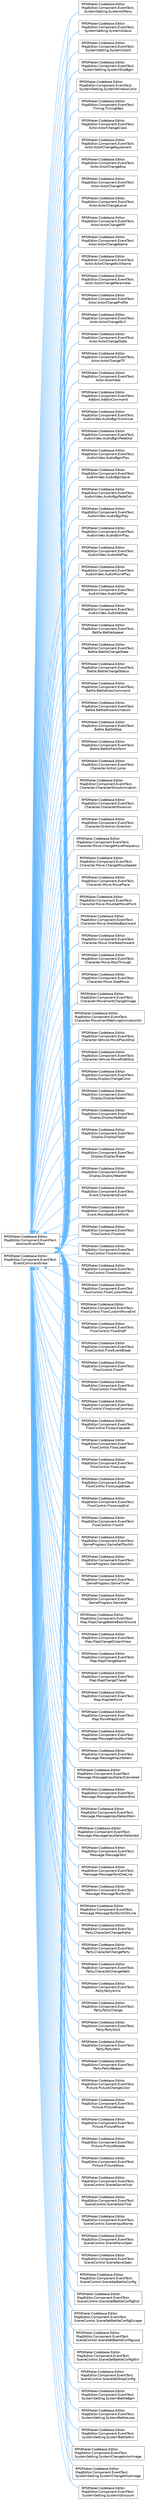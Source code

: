 digraph "クラス階層図"
{
 // LATEX_PDF_SIZE
  bgcolor="transparent";
  edge [fontname=Helvetica,fontsize=10,labelfontname=Helvetica,labelfontsize=10];
  node [fontname=Helvetica,fontsize=10,shape=box,height=0.2,width=0.4];
  rankdir="LR";
  Node0 [id="Node000000",label="RPGMaker.Codebase.Editor.\lMapEditor.Component.EventText.\lAbstractEventText",height=0.2,width=0.4,color="grey40", fillcolor="white", style="filled",URL="$d3/d66/class_r_p_g_maker_1_1_codebase_1_1_editor_1_1_map_editor_1_1_component_1_1_event_text_1_1_abstract_event_text.html",tooltip=" "];
  Node0 -> Node1 [id="edge407_Node000000_Node000001",dir="back",color="steelblue1",style="solid",tooltip=" "];
  Node1 [id="Node000001",label="RPGMaker.Codebase.Editor.\lMapEditor.Component.EventText.\lActor.ActorChangeClass",height=0.2,width=0.4,color="grey40", fillcolor="white", style="filled",URL="$d7/d7e/class_r_p_g_maker_1_1_codebase_1_1_editor_1_1_map_editor_1_1_component_1_1_event_text_1_1_actor_1_1_actor_change_class.html",tooltip=" "];
  Node0 -> Node3 [id="edge408_Node000000_Node000003",dir="back",color="steelblue1",style="solid",tooltip=" "];
  Node3 [id="Node000003",label="RPGMaker.Codebase.Editor.\lMapEditor.Component.EventText.\lActor.ActorChangeEquipment",height=0.2,width=0.4,color="grey40", fillcolor="white", style="filled",URL="$d8/d22/class_r_p_g_maker_1_1_codebase_1_1_editor_1_1_map_editor_1_1_component_1_1_event_text_1_1_actor_1_1_actor_change_equipment.html",tooltip=" "];
  Node0 -> Node4 [id="edge409_Node000000_Node000004",dir="back",color="steelblue1",style="solid",tooltip=" "];
  Node4 [id="Node000004",label="RPGMaker.Codebase.Editor.\lMapEditor.Component.EventText.\lActor.ActorChangeExp",height=0.2,width=0.4,color="grey40", fillcolor="white", style="filled",URL="$d3/d76/class_r_p_g_maker_1_1_codebase_1_1_editor_1_1_map_editor_1_1_component_1_1_event_text_1_1_actor_1_1_actor_change_exp.html",tooltip=" "];
  Node0 -> Node5 [id="edge410_Node000000_Node000005",dir="back",color="steelblue1",style="solid",tooltip=" "];
  Node5 [id="Node000005",label="RPGMaker.Codebase.Editor.\lMapEditor.Component.EventText.\lActor.ActorChangeHP",height=0.2,width=0.4,color="grey40", fillcolor="white", style="filled",URL="$d8/dff/class_r_p_g_maker_1_1_codebase_1_1_editor_1_1_map_editor_1_1_component_1_1_event_text_1_1_actor_1_1_actor_change_h_p.html",tooltip=" "];
  Node0 -> Node6 [id="edge411_Node000000_Node000006",dir="back",color="steelblue1",style="solid",tooltip=" "];
  Node6 [id="Node000006",label="RPGMaker.Codebase.Editor.\lMapEditor.Component.EventText.\lActor.ActorChangeLevel",height=0.2,width=0.4,color="grey40", fillcolor="white", style="filled",URL="$d6/d77/class_r_p_g_maker_1_1_codebase_1_1_editor_1_1_map_editor_1_1_component_1_1_event_text_1_1_actor_1_1_actor_change_level.html",tooltip=" "];
  Node0 -> Node7 [id="edge412_Node000000_Node000007",dir="back",color="steelblue1",style="solid",tooltip=" "];
  Node7 [id="Node000007",label="RPGMaker.Codebase.Editor.\lMapEditor.Component.EventText.\lActor.ActorChangeMP",height=0.2,width=0.4,color="grey40", fillcolor="white", style="filled",URL="$d1/d75/class_r_p_g_maker_1_1_codebase_1_1_editor_1_1_map_editor_1_1_component_1_1_event_text_1_1_actor_1_1_actor_change_m_p.html",tooltip=" "];
  Node0 -> Node8 [id="edge413_Node000000_Node000008",dir="back",color="steelblue1",style="solid",tooltip=" "];
  Node8 [id="Node000008",label="RPGMaker.Codebase.Editor.\lMapEditor.Component.EventText.\lActor.ActorChangeName",height=0.2,width=0.4,color="grey40", fillcolor="white", style="filled",URL="$dd/d23/class_r_p_g_maker_1_1_codebase_1_1_editor_1_1_map_editor_1_1_component_1_1_event_text_1_1_actor_1_1_actor_change_name.html",tooltip=" "];
  Node0 -> Node9 [id="edge414_Node000000_Node000009",dir="back",color="steelblue1",style="solid",tooltip=" "];
  Node9 [id="Node000009",label="RPGMaker.Codebase.Editor.\lMapEditor.Component.EventText.\lActor.ActorChangeNickName",height=0.2,width=0.4,color="grey40", fillcolor="white", style="filled",URL="$df/de1/class_r_p_g_maker_1_1_codebase_1_1_editor_1_1_map_editor_1_1_component_1_1_event_text_1_1_actor_1_1_actor_change_nick_name.html",tooltip="[アクター設定の変更]のうち、二つ名についての実行内容枠での表示物"];
  Node0 -> Node10 [id="edge415_Node000000_Node000010",dir="back",color="steelblue1",style="solid",tooltip=" "];
  Node10 [id="Node000010",label="RPGMaker.Codebase.Editor.\lMapEditor.Component.EventText.\lActor.ActorChangeParametar",height=0.2,width=0.4,color="grey40", fillcolor="white", style="filled",URL="$d0/d97/class_r_p_g_maker_1_1_codebase_1_1_editor_1_1_map_editor_1_1_component_1_1_event_text_1_1_actor_1_1_actor_change_parametar.html",tooltip=" "];
  Node0 -> Node11 [id="edge416_Node000000_Node000011",dir="back",color="steelblue1",style="solid",tooltip=" "];
  Node11 [id="Node000011",label="RPGMaker.Codebase.Editor.\lMapEditor.Component.EventText.\lActor.ActorChangeProfile",height=0.2,width=0.4,color="grey40", fillcolor="white", style="filled",URL="$dd/dfa/class_r_p_g_maker_1_1_codebase_1_1_editor_1_1_map_editor_1_1_component_1_1_event_text_1_1_actor_1_1_actor_change_profile.html",tooltip="[アクター設定の変更]のうち、プロフィールについての実行内容枠での表示物"];
  Node0 -> Node12 [id="edge417_Node000000_Node000012",dir="back",color="steelblue1",style="solid",tooltip=" "];
  Node12 [id="Node000012",label="RPGMaker.Codebase.Editor.\lMapEditor.Component.EventText.\lActor.ActorChangeSkill",height=0.2,width=0.4,color="grey40", fillcolor="white", style="filled",URL="$d0/d09/class_r_p_g_maker_1_1_codebase_1_1_editor_1_1_map_editor_1_1_component_1_1_event_text_1_1_actor_1_1_actor_change_skill.html",tooltip=" "];
  Node0 -> Node13 [id="edge418_Node000000_Node000013",dir="back",color="steelblue1",style="solid",tooltip=" "];
  Node13 [id="Node000013",label="RPGMaker.Codebase.Editor.\lMapEditor.Component.EventText.\lActor.ActorChangeState",height=0.2,width=0.4,color="grey40", fillcolor="white", style="filled",URL="$d3/dfb/class_r_p_g_maker_1_1_codebase_1_1_editor_1_1_map_editor_1_1_component_1_1_event_text_1_1_actor_1_1_actor_change_state.html",tooltip=" "];
  Node0 -> Node14 [id="edge419_Node000000_Node000014",dir="back",color="steelblue1",style="solid",tooltip=" "];
  Node14 [id="Node000014",label="RPGMaker.Codebase.Editor.\lMapEditor.Component.EventText.\lActor.ActorChangeTP",height=0.2,width=0.4,color="grey40", fillcolor="white", style="filled",URL="$d2/df1/class_r_p_g_maker_1_1_codebase_1_1_editor_1_1_map_editor_1_1_component_1_1_event_text_1_1_actor_1_1_actor_change_t_p.html",tooltip=" "];
  Node0 -> Node15 [id="edge420_Node000000_Node000015",dir="back",color="steelblue1",style="solid",tooltip=" "];
  Node15 [id="Node000015",label="RPGMaker.Codebase.Editor.\lMapEditor.Component.EventText.\lActor.ActorHeal",height=0.2,width=0.4,color="grey40", fillcolor="white", style="filled",URL="$d7/d56/class_r_p_g_maker_1_1_codebase_1_1_editor_1_1_map_editor_1_1_component_1_1_event_text_1_1_actor_1_1_actor_heal.html",tooltip=" "];
  Node0 -> Node16 [id="edge421_Node000000_Node000016",dir="back",color="steelblue1",style="solid",tooltip=" "];
  Node16 [id="Node000016",label="RPGMaker.Codebase.Editor.\lMapEditor.Component.EventText.\lAddons.AddonCommand",height=0.2,width=0.4,color="grey40", fillcolor="white", style="filled",URL="$db/dab/class_r_p_g_maker_1_1_codebase_1_1_editor_1_1_map_editor_1_1_component_1_1_event_text_1_1_addons_1_1_addon_command.html",tooltip=" "];
  Node0 -> Node17 [id="edge422_Node000000_Node000017",dir="back",color="steelblue1",style="solid",tooltip=" "];
  Node17 [id="Node000017",label="RPGMaker.Codebase.Editor.\lMapEditor.Component.EventText.\lAudioVideo.AudioBgmContinue",height=0.2,width=0.4,color="grey40", fillcolor="white", style="filled",URL="$d4/d29/class_r_p_g_maker_1_1_codebase_1_1_editor_1_1_map_editor_1_1_component_1_1_event_text_1_1_audio_video_1_1_audio_bgm_continue.html",tooltip=" "];
  Node0 -> Node18 [id="edge423_Node000000_Node000018",dir="back",color="steelblue1",style="solid",tooltip=" "];
  Node18 [id="Node000018",label="RPGMaker.Codebase.Editor.\lMapEditor.Component.EventText.\lAudioVideo.AudioBgmFadeOut",height=0.2,width=0.4,color="grey40", fillcolor="white", style="filled",URL="$dc/d4b/class_r_p_g_maker_1_1_codebase_1_1_editor_1_1_map_editor_1_1_component_1_1_event_text_1_1_audio_video_1_1_audio_bgm_fade_out.html",tooltip=" "];
  Node0 -> Node19 [id="edge424_Node000000_Node000019",dir="back",color="steelblue1",style="solid",tooltip=" "];
  Node19 [id="Node000019",label="RPGMaker.Codebase.Editor.\lMapEditor.Component.EventText.\lAudioVideo.AudioBgmPlay",height=0.2,width=0.4,color="grey40", fillcolor="white", style="filled",URL="$d0/db4/class_r_p_g_maker_1_1_codebase_1_1_editor_1_1_map_editor_1_1_component_1_1_event_text_1_1_audio_video_1_1_audio_bgm_play.html",tooltip=" "];
  Node0 -> Node20 [id="edge425_Node000000_Node000020",dir="back",color="steelblue1",style="solid",tooltip=" "];
  Node20 [id="Node000020",label="RPGMaker.Codebase.Editor.\lMapEditor.Component.EventText.\lAudioVideo.AudioBgmSave",height=0.2,width=0.4,color="grey40", fillcolor="white", style="filled",URL="$d3/dff/class_r_p_g_maker_1_1_codebase_1_1_editor_1_1_map_editor_1_1_component_1_1_event_text_1_1_audio_video_1_1_audio_bgm_save.html",tooltip=" "];
  Node0 -> Node21 [id="edge426_Node000000_Node000021",dir="back",color="steelblue1",style="solid",tooltip=" "];
  Node21 [id="Node000021",label="RPGMaker.Codebase.Editor.\lMapEditor.Component.EventText.\lAudioVideo.AudioBgsFadeOut",height=0.2,width=0.4,color="grey40", fillcolor="white", style="filled",URL="$db/deb/class_r_p_g_maker_1_1_codebase_1_1_editor_1_1_map_editor_1_1_component_1_1_event_text_1_1_audio_video_1_1_audio_bgs_fade_out.html",tooltip=" "];
  Node0 -> Node22 [id="edge427_Node000000_Node000022",dir="back",color="steelblue1",style="solid",tooltip=" "];
  Node22 [id="Node000022",label="RPGMaker.Codebase.Editor.\lMapEditor.Component.EventText.\lAudioVideo.AudioBgsPlay",height=0.2,width=0.4,color="grey40", fillcolor="white", style="filled",URL="$d3/d4d/class_r_p_g_maker_1_1_codebase_1_1_editor_1_1_map_editor_1_1_component_1_1_event_text_1_1_audio_video_1_1_audio_bgs_play.html",tooltip=" "];
  Node0 -> Node23 [id="edge428_Node000000_Node000023",dir="back",color="steelblue1",style="solid",tooltip=" "];
  Node23 [id="Node000023",label="RPGMaker.Codebase.Editor.\lMapEditor.Component.EventText.\lAudioVideo.AudioBsmPlay",height=0.2,width=0.4,color="grey40", fillcolor="white", style="filled",URL="$d6/d0c/class_r_p_g_maker_1_1_codebase_1_1_editor_1_1_map_editor_1_1_component_1_1_event_text_1_1_audio_video_1_1_audio_bsm_play.html",tooltip=" "];
  Node0 -> Node24 [id="edge429_Node000000_Node000024",dir="back",color="steelblue1",style="solid",tooltip=" "];
  Node24 [id="Node000024",label="RPGMaker.Codebase.Editor.\lMapEditor.Component.EventText.\lAudioVideo.AudioMePlay",height=0.2,width=0.4,color="grey40", fillcolor="white", style="filled",URL="$d3/deb/class_r_p_g_maker_1_1_codebase_1_1_editor_1_1_map_editor_1_1_component_1_1_event_text_1_1_audio_video_1_1_audio_me_play.html",tooltip=" "];
  Node0 -> Node25 [id="edge430_Node000000_Node000025",dir="back",color="steelblue1",style="solid",tooltip=" "];
  Node25 [id="Node000025",label="RPGMaker.Codebase.Editor.\lMapEditor.Component.EventText.\lAudioVideo.AudioMoviePlay",height=0.2,width=0.4,color="grey40", fillcolor="white", style="filled",URL="$d2/da4/class_r_p_g_maker_1_1_codebase_1_1_editor_1_1_map_editor_1_1_component_1_1_event_text_1_1_audio_video_1_1_audio_movie_play.html",tooltip=" "];
  Node0 -> Node26 [id="edge431_Node000000_Node000026",dir="back",color="steelblue1",style="solid",tooltip=" "];
  Node26 [id="Node000026",label="RPGMaker.Codebase.Editor.\lMapEditor.Component.EventText.\lAudioVideo.AudioSePlay",height=0.2,width=0.4,color="grey40", fillcolor="white", style="filled",URL="$d4/d61/class_r_p_g_maker_1_1_codebase_1_1_editor_1_1_map_editor_1_1_component_1_1_event_text_1_1_audio_video_1_1_audio_se_play.html",tooltip=" "];
  Node0 -> Node27 [id="edge432_Node000000_Node000027",dir="back",color="steelblue1",style="solid",tooltip=" "];
  Node27 [id="Node000027",label="RPGMaker.Codebase.Editor.\lMapEditor.Component.EventText.\lAudioVideo.AudioSeStop",height=0.2,width=0.4,color="grey40", fillcolor="white", style="filled",URL="$de/d4d/class_r_p_g_maker_1_1_codebase_1_1_editor_1_1_map_editor_1_1_component_1_1_event_text_1_1_audio_video_1_1_audio_se_stop.html",tooltip=" "];
  Node0 -> Node28 [id="edge433_Node000000_Node000028",dir="back",color="steelblue1",style="solid",tooltip=" "];
  Node28 [id="Node000028",label="RPGMaker.Codebase.Editor.\lMapEditor.Component.EventText.\lBattle.BattleAppear",height=0.2,width=0.4,color="grey40", fillcolor="white", style="filled",URL="$dc/dcd/class_r_p_g_maker_1_1_codebase_1_1_editor_1_1_map_editor_1_1_component_1_1_event_text_1_1_battle_1_1_battle_appear.html",tooltip=" "];
  Node0 -> Node29 [id="edge434_Node000000_Node000029",dir="back",color="steelblue1",style="solid",tooltip=" "];
  Node29 [id="Node000029",label="RPGMaker.Codebase.Editor.\lMapEditor.Component.EventText.\lBattle.BattleChangeState",height=0.2,width=0.4,color="grey40", fillcolor="white", style="filled",URL="$d7/d7c/class_r_p_g_maker_1_1_codebase_1_1_editor_1_1_map_editor_1_1_component_1_1_event_text_1_1_battle_1_1_battle_change_state.html",tooltip=" "];
  Node0 -> Node30 [id="edge435_Node000000_Node000030",dir="back",color="steelblue1",style="solid",tooltip=" "];
  Node30 [id="Node000030",label="RPGMaker.Codebase.Editor.\lMapEditor.Component.EventText.\lBattle.BattleChangeStatus",height=0.2,width=0.4,color="grey40", fillcolor="white", style="filled",URL="$d8/ddb/class_r_p_g_maker_1_1_codebase_1_1_editor_1_1_map_editor_1_1_component_1_1_event_text_1_1_battle_1_1_battle_change_status.html",tooltip=" "];
  Node0 -> Node31 [id="edge436_Node000000_Node000031",dir="back",color="steelblue1",style="solid",tooltip=" "];
  Node31 [id="Node000031",label="RPGMaker.Codebase.Editor.\lMapEditor.Component.EventText.\lBattle.BattleExecCommand",height=0.2,width=0.4,color="grey40", fillcolor="white", style="filled",URL="$d2/dfb/class_r_p_g_maker_1_1_codebase_1_1_editor_1_1_map_editor_1_1_component_1_1_event_text_1_1_battle_1_1_battle_exec_command.html",tooltip=" "];
  Node0 -> Node32 [id="edge437_Node000000_Node000032",dir="back",color="steelblue1",style="solid",tooltip=" "];
  Node32 [id="Node000032",label="RPGMaker.Codebase.Editor.\lMapEditor.Component.EventText.\lBattle.BattleShowAnimation",height=0.2,width=0.4,color="grey40", fillcolor="white", style="filled",URL="$d0/dec/class_r_p_g_maker_1_1_codebase_1_1_editor_1_1_map_editor_1_1_component_1_1_event_text_1_1_battle_1_1_battle_show_animation.html",tooltip="[戦闘アニメーションの表示]の実行内容枠の表示物"];
  Node0 -> Node33 [id="edge438_Node000000_Node000033",dir="back",color="steelblue1",style="solid",tooltip=" "];
  Node33 [id="Node000033",label="RPGMaker.Codebase.Editor.\lMapEditor.Component.EventText.\lBattle.BattleStop",height=0.2,width=0.4,color="grey40", fillcolor="white", style="filled",URL="$d5/d49/class_r_p_g_maker_1_1_codebase_1_1_editor_1_1_map_editor_1_1_component_1_1_event_text_1_1_battle_1_1_battle_stop.html",tooltip=" "];
  Node0 -> Node34 [id="edge439_Node000000_Node000034",dir="back",color="steelblue1",style="solid",tooltip=" "];
  Node34 [id="Node000034",label="RPGMaker.Codebase.Editor.\lMapEditor.Component.EventText.\lBattle.BattleTransform",height=0.2,width=0.4,color="grey40", fillcolor="white", style="filled",URL="$db/d6e/class_r_p_g_maker_1_1_codebase_1_1_editor_1_1_map_editor_1_1_component_1_1_event_text_1_1_battle_1_1_battle_transform.html",tooltip="[敵キャラの変身]の実行内容枠の表示物"];
  Node0 -> Node35 [id="edge440_Node000000_Node000035",dir="back",color="steelblue1",style="solid",tooltip=" "];
  Node35 [id="Node000035",label="RPGMaker.Codebase.Editor.\lMapEditor.Component.EventText.\lCharacter.Action.Jump",height=0.2,width=0.4,color="grey40", fillcolor="white", style="filled",URL="$d3/d76/class_r_p_g_maker_1_1_codebase_1_1_editor_1_1_map_editor_1_1_component_1_1_event_text_1_1_character_1_1_action_1_1_jump.html",tooltip="イベントコマンド『ジャンプ』テキスト化。"];
  Node0 -> Node36 [id="edge441_Node000000_Node000036",dir="back",color="steelblue1",style="solid",tooltip=" "];
  Node36 [id="Node000036",label="RPGMaker.Codebase.Editor.\lMapEditor.Component.EventText.\lCharacter.CharacterShowAnimation",height=0.2,width=0.4,color="grey40", fillcolor="white", style="filled",URL="$d7/d60/class_r_p_g_maker_1_1_codebase_1_1_editor_1_1_map_editor_1_1_component_1_1_event_text_1_1_charac077aafca941345767c204df7adb7d8df.html",tooltip=" "];
  Node0 -> Node37 [id="edge442_Node000000_Node000037",dir="back",color="steelblue1",style="solid",tooltip=" "];
  Node37 [id="Node000037",label="RPGMaker.Codebase.Editor.\lMapEditor.Component.EventText.\lCharacter.CharacterShowIcon",height=0.2,width=0.4,color="grey40", fillcolor="white", style="filled",URL="$de/db1/class_r_p_g_maker_1_1_codebase_1_1_editor_1_1_map_editor_1_1_component_1_1_event_text_1_1_character_1_1_character_show_icon.html",tooltip="[フキダシアイコンの表示]の実行内容枠の表示物"];
  Node0 -> Node38 [id="edge443_Node000000_Node000038",dir="back",color="steelblue1",style="solid",tooltip=" "];
  Node38 [id="Node000038",label="RPGMaker.Codebase.Editor.\lMapEditor.Component.EventText.\lCharacter.Direction.Direction",height=0.2,width=0.4,color="grey40", fillcolor="white", style="filled",URL="$d6/d2e/class_r_p_g_maker_1_1_codebase_1_1_editor_1_1_map_editor_1_1_component_1_1_event_text_1_1_character_1_1_direction_1_1_direction.html",tooltip=" "];
  Node0 -> Node39 [id="edge444_Node000000_Node000039",dir="back",color="steelblue1",style="solid",tooltip=" "];
  Node39 [id="Node000039",label="RPGMaker.Codebase.Editor.\lMapEditor.Component.EventText.\lCharacter.Move.ChangeMoveFrequency",height=0.2,width=0.4,color="grey40", fillcolor="white", style="filled",URL="$dc/dbc/class_r_p_g_maker_1_1_codebase_1_1_editor_1_1_map_editor_1_1_component_1_1_event_text_1_1_characf88e5456b46d63fed2c59cb4f02dadf2.html",tooltip=" "];
  Node0 -> Node40 [id="edge445_Node000000_Node000040",dir="back",color="steelblue1",style="solid",tooltip=" "];
  Node40 [id="Node000040",label="RPGMaker.Codebase.Editor.\lMapEditor.Component.EventText.\lCharacter.Move.ChangeMoveSpeed",height=0.2,width=0.4,color="grey40", fillcolor="white", style="filled",URL="$d4/d7f/class_r_p_g_maker_1_1_codebase_1_1_editor_1_1_map_editor_1_1_component_1_1_event_text_1_1_charac2a9ad94eabcb17c0cb15b5cc6c0e7c9e.html",tooltip=" "];
  Node0 -> Node41 [id="edge446_Node000000_Node000041",dir="back",color="steelblue1",style="solid",tooltip=" "];
  Node41 [id="Node000041",label="RPGMaker.Codebase.Editor.\lMapEditor.Component.EventText.\lCharacter.Move.MovePlace",height=0.2,width=0.4,color="grey40", fillcolor="white", style="filled",URL="$db/de0/class_r_p_g_maker_1_1_codebase_1_1_editor_1_1_map_editor_1_1_component_1_1_event_text_1_1_character_1_1_move_1_1_move_place.html",tooltip=" "];
  Node0 -> Node42 [id="edge447_Node000000_Node000042",dir="back",color="steelblue1",style="solid",tooltip=" "];
  Node42 [id="Node000042",label="RPGMaker.Codebase.Editor.\lMapEditor.Component.EventText.\lCharacter.Move.MoveSetMovePoint",height=0.2,width=0.4,color="grey40", fillcolor="white", style="filled",URL="$df/d7a/class_r_p_g_maker_1_1_codebase_1_1_editor_1_1_map_editor_1_1_component_1_1_event_text_1_1_charac56e5fade0a2815302f84b20a656af35f.html",tooltip=" "];
  Node0 -> Node43 [id="edge448_Node000000_Node000043",dir="back",color="steelblue1",style="solid",tooltip=" "];
  Node43 [id="Node000043",label="RPGMaker.Codebase.Editor.\lMapEditor.Component.EventText.\lCharacter.Move.OneStepBackward",height=0.2,width=0.4,color="grey40", fillcolor="white", style="filled",URL="$de/d14/class_r_p_g_maker_1_1_codebase_1_1_editor_1_1_map_editor_1_1_component_1_1_event_text_1_1_charac39d733ce9bc43c241df8931bf4d061ba.html",tooltip=" "];
  Node0 -> Node44 [id="edge449_Node000000_Node000044",dir="back",color="steelblue1",style="solid",tooltip=" "];
  Node44 [id="Node000044",label="RPGMaker.Codebase.Editor.\lMapEditor.Component.EventText.\lCharacter.Move.OneStepForward",height=0.2,width=0.4,color="grey40", fillcolor="white", style="filled",URL="$d3/d9f/class_r_p_g_maker_1_1_codebase_1_1_editor_1_1_map_editor_1_1_component_1_1_event_text_1_1_charace99dad282080524dde90d456c9e393a5.html",tooltip=" "];
  Node0 -> Node45 [id="edge450_Node000000_Node000045",dir="back",color="steelblue1",style="solid",tooltip=" "];
  Node45 [id="Node000045",label="RPGMaker.Codebase.Editor.\lMapEditor.Component.EventText.\lCharacter.Move.PassThrough",height=0.2,width=0.4,color="grey40", fillcolor="white", style="filled",URL="$d1/db8/class_r_p_g_maker_1_1_codebase_1_1_editor_1_1_map_editor_1_1_component_1_1_event_text_1_1_character_1_1_move_1_1_pass_through.html",tooltip=" "];
  Node0 -> Node46 [id="edge451_Node000000_Node000046",dir="back",color="steelblue1",style="solid",tooltip=" "];
  Node46 [id="Node000046",label="RPGMaker.Codebase.Editor.\lMapEditor.Component.EventText.\lCharacter.Move.StepMove",height=0.2,width=0.4,color="grey40", fillcolor="white", style="filled",URL="$df/d8d/class_r_p_g_maker_1_1_codebase_1_1_editor_1_1_map_editor_1_1_component_1_1_event_text_1_1_character_1_1_move_1_1_step_move.html",tooltip=" "];
  Node0 -> Node47 [id="edge452_Node000000_Node000047",dir="back",color="steelblue1",style="solid",tooltip=" "];
  Node47 [id="Node000047",label="RPGMaker.Codebase.Editor.\lMapEditor.Component.EventText.\lCharacter.MovementChangeImage",height=0.2,width=0.4,color="grey40", fillcolor="white", style="filled",URL="$de/d5a/class_r_p_g_maker_1_1_codebase_1_1_editor_1_1_map_editor_1_1_component_1_1_event_text_1_1_character_1_1_movement_change_image.html",tooltip=" "];
  Node0 -> Node48 [id="edge453_Node000000_Node000048",dir="back",color="steelblue1",style="solid",tooltip=" "];
  Node48 [id="Node000048",label="RPGMaker.Codebase.Editor.\lMapEditor.Component.EventText.\lCharacter.MovementWalkingAnimationOn",height=0.2,width=0.4,color="grey40", fillcolor="white", style="filled",URL="$d5/d7d/class_r_p_g_maker_1_1_codebase_1_1_editor_1_1_map_editor_1_1_component_1_1_event_text_1_1_characa82276d99aed69e2239eaf3ee6633ec7.html",tooltip=" "];
  Node0 -> Node49 [id="edge454_Node000000_Node000049",dir="back",color="steelblue1",style="solid",tooltip=" "];
  Node49 [id="Node000049",label="RPGMaker.Codebase.Editor.\lMapEditor.Component.EventText.\lCharacter.Vehicle.MovePlaceShip",height=0.2,width=0.4,color="grey40", fillcolor="white", style="filled",URL="$dd/de5/class_r_p_g_maker_1_1_codebase_1_1_editor_1_1_map_editor_1_1_component_1_1_event_text_1_1_charac3535f9684c18fcd99107ffd38f01ebd7.html",tooltip=" "];
  Node0 -> Node50 [id="edge455_Node000000_Node000050",dir="back",color="steelblue1",style="solid",tooltip=" "];
  Node50 [id="Node000050",label="RPGMaker.Codebase.Editor.\lMapEditor.Component.EventText.\lCharacter.Vehicle.MoveRideShip",height=0.2,width=0.4,color="grey40", fillcolor="white", style="filled",URL="$d3/d8f/class_r_p_g_maker_1_1_codebase_1_1_editor_1_1_map_editor_1_1_component_1_1_event_text_1_1_charac21ba8e5393291f98319fe6e1dc97626a.html",tooltip=" "];
  Node0 -> Node51 [id="edge456_Node000000_Node000051",dir="back",color="steelblue1",style="solid",tooltip=" "];
  Node51 [id="Node000051",label="RPGMaker.Codebase.Editor.\lMapEditor.Component.EventText.\lDisplay.DisplayChangeColor",height=0.2,width=0.4,color="grey40", fillcolor="white", style="filled",URL="$df/d6f/class_r_p_g_maker_1_1_codebase_1_1_editor_1_1_map_editor_1_1_component_1_1_event_text_1_1_display_1_1_display_change_color.html",tooltip=" "];
  Node0 -> Node52 [id="edge457_Node000000_Node000052",dir="back",color="steelblue1",style="solid",tooltip=" "];
  Node52 [id="Node000052",label="RPGMaker.Codebase.Editor.\lMapEditor.Component.EventText.\lDisplay.DisplayFadeIn",height=0.2,width=0.4,color="grey40", fillcolor="white", style="filled",URL="$d3/d3f/class_r_p_g_maker_1_1_codebase_1_1_editor_1_1_map_editor_1_1_component_1_1_event_text_1_1_display_1_1_display_fade_in.html",tooltip=" "];
  Node0 -> Node53 [id="edge458_Node000000_Node000053",dir="back",color="steelblue1",style="solid",tooltip=" "];
  Node53 [id="Node000053",label="RPGMaker.Codebase.Editor.\lMapEditor.Component.EventText.\lDisplay.DisplayFadeOut",height=0.2,width=0.4,color="grey40", fillcolor="white", style="filled",URL="$db/d50/class_r_p_g_maker_1_1_codebase_1_1_editor_1_1_map_editor_1_1_component_1_1_event_text_1_1_display_1_1_display_fade_out.html",tooltip=" "];
  Node0 -> Node54 [id="edge459_Node000000_Node000054",dir="back",color="steelblue1",style="solid",tooltip=" "];
  Node54 [id="Node000054",label="RPGMaker.Codebase.Editor.\lMapEditor.Component.EventText.\lDisplay.DisplayFlash",height=0.2,width=0.4,color="grey40", fillcolor="white", style="filled",URL="$d2/d21/class_r_p_g_maker_1_1_codebase_1_1_editor_1_1_map_editor_1_1_component_1_1_event_text_1_1_display_1_1_display_flash.html",tooltip=" "];
  Node0 -> Node55 [id="edge460_Node000000_Node000055",dir="back",color="steelblue1",style="solid",tooltip=" "];
  Node55 [id="Node000055",label="RPGMaker.Codebase.Editor.\lMapEditor.Component.EventText.\lDisplay.DisplayShake",height=0.2,width=0.4,color="grey40", fillcolor="white", style="filled",URL="$d9/dd8/class_r_p_g_maker_1_1_codebase_1_1_editor_1_1_map_editor_1_1_component_1_1_event_text_1_1_display_1_1_display_shake.html",tooltip=" "];
  Node0 -> Node56 [id="edge461_Node000000_Node000056",dir="back",color="steelblue1",style="solid",tooltip=" "];
  Node56 [id="Node000056",label="RPGMaker.Codebase.Editor.\lMapEditor.Component.EventText.\lDisplay.DisplayWeather",height=0.2,width=0.4,color="grey40", fillcolor="white", style="filled",URL="$dc/df8/class_r_p_g_maker_1_1_codebase_1_1_editor_1_1_map_editor_1_1_component_1_1_event_text_1_1_display_1_1_display_weather.html",tooltip=" "];
  Node0 -> Node57 [id="edge462_Node000000_Node000057",dir="back",color="steelblue1",style="solid",tooltip=" "];
  Node57 [id="Node000057",label="RPGMaker.Codebase.Editor.\lMapEditor.Component.EventText.\lEvent.CharacterIsEvent",height=0.2,width=0.4,color="grey40", fillcolor="white", style="filled",URL="$db/d12/class_r_p_g_maker_1_1_codebase_1_1_editor_1_1_map_editor_1_1_component_1_1_event_text_1_1_event_1_1_character_is_event.html",tooltip=" "];
  Node0 -> Node58 [id="edge463_Node000000_Node000058",dir="back",color="steelblue1",style="solid",tooltip=" "];
  Node58 [id="Node000058",label="RPGMaker.Codebase.Editor.\lMapEditor.Component.EventText.\lEvent.MoveSetEventPoint",height=0.2,width=0.4,color="grey40", fillcolor="white", style="filled",URL="$d7/d7f/class_r_p_g_maker_1_1_codebase_1_1_editor_1_1_map_editor_1_1_component_1_1_event_text_1_1_event_1_1_move_set_event_point.html",tooltip=" "];
  Node0 -> Node59 [id="edge464_Node000000_Node000059",dir="back",color="steelblue1",style="solid",tooltip=" "];
  Node59 [id="Node000059",label="RPGMaker.Codebase.Editor.\lMapEditor.Component.EventText.\lFlowControl.FlowAnd",height=0.2,width=0.4,color="grey40", fillcolor="white", style="filled",URL="$d5/dbb/class_r_p_g_maker_1_1_codebase_1_1_editor_1_1_map_editor_1_1_component_1_1_event_text_1_1_flow_control_1_1_flow_and.html",tooltip=" "];
  Node0 -> Node60 [id="edge465_Node000000_Node000060",dir="back",color="steelblue1",style="solid",tooltip=" "];
  Node60 [id="Node000060",label="RPGMaker.Codebase.Editor.\lMapEditor.Component.EventText.\lFlowControl.FlowAnimation",height=0.2,width=0.4,color="grey40", fillcolor="white", style="filled",URL="$d0/d28/class_r_p_g_maker_1_1_codebase_1_1_editor_1_1_map_editor_1_1_component_1_1_event_text_1_1_flow_control_1_1_flow_animation.html",tooltip=" "];
  Node0 -> Node61 [id="edge466_Node000000_Node000061",dir="back",color="steelblue1",style="solid",tooltip=" "];
  Node61 [id="Node000061",label="RPGMaker.Codebase.Editor.\lMapEditor.Component.EventText.\lFlowControl.FlowAnnotation",height=0.2,width=0.4,color="grey40", fillcolor="white", style="filled",URL="$de/d40/class_r_p_g_maker_1_1_codebase_1_1_editor_1_1_map_editor_1_1_component_1_1_event_text_1_1_flow_control_1_1_flow_annotation.html",tooltip=" "];
  Node0 -> Node62 [id="edge467_Node000000_Node000062",dir="back",color="steelblue1",style="solid",tooltip=" "];
  Node62 [id="Node000062",label="RPGMaker.Codebase.Editor.\lMapEditor.Component.EventText.\lFlowControl.FlowCustomMove",height=0.2,width=0.4,color="grey40", fillcolor="white", style="filled",URL="$dd/d40/class_r_p_g_maker_1_1_codebase_1_1_editor_1_1_map_editor_1_1_component_1_1_event_text_1_1_flow_control_1_1_flow_custom_move.html",tooltip=" "];
  Node0 -> Node63 [id="edge468_Node000000_Node000063",dir="back",color="steelblue1",style="solid",tooltip=" "];
  Node63 [id="Node000063",label="RPGMaker.Codebase.Editor.\lMapEditor.Component.EventText.\lFlowControl.FlowCustomMoveEnd",height=0.2,width=0.4,color="grey40", fillcolor="white", style="filled",URL="$d8/d28/class_r_p_g_maker_1_1_codebase_1_1_editor_1_1_map_editor_1_1_component_1_1_event_text_1_1_flow_control_1_1_flow_custom_move_end.html",tooltip=" "];
  Node0 -> Node64 [id="edge469_Node000000_Node000064",dir="back",color="steelblue1",style="solid",tooltip=" "];
  Node64 [id="Node000064",label="RPGMaker.Codebase.Editor.\lMapEditor.Component.EventText.\lFlowControl.FlowEndIf",height=0.2,width=0.4,color="grey40", fillcolor="white", style="filled",URL="$d6/ddd/class_r_p_g_maker_1_1_codebase_1_1_editor_1_1_map_editor_1_1_component_1_1_event_text_1_1_flow_control_1_1_flow_end_if.html",tooltip=" "];
  Node0 -> Node65 [id="edge470_Node000000_Node000065",dir="back",color="steelblue1",style="solid",tooltip=" "];
  Node65 [id="Node000065",label="RPGMaker.Codebase.Editor.\lMapEditor.Component.EventText.\lFlowControl.FlowEventBreak",height=0.2,width=0.4,color="grey40", fillcolor="white", style="filled",URL="$dd/d68/class_r_p_g_maker_1_1_codebase_1_1_editor_1_1_map_editor_1_1_component_1_1_event_text_1_1_flow_control_1_1_flow_event_break.html",tooltip=" "];
  Node0 -> Node66 [id="edge471_Node000000_Node000066",dir="back",color="steelblue1",style="solid",tooltip=" "];
  Node66 [id="Node000066",label="RPGMaker.Codebase.Editor.\lMapEditor.Component.EventText.\lFlowControl.FlowIf",height=0.2,width=0.4,color="grey40", fillcolor="white", style="filled",URL="$d6/dad/class_r_p_g_maker_1_1_codebase_1_1_editor_1_1_map_editor_1_1_component_1_1_event_text_1_1_flow_control_1_1_flow_if.html",tooltip=" "];
  Node0 -> Node67 [id="edge472_Node000000_Node000067",dir="back",color="steelblue1",style="solid",tooltip=" "];
  Node67 [id="Node000067",label="RPGMaker.Codebase.Editor.\lMapEditor.Component.EventText.\lFlowControl.FlowIfElse",height=0.2,width=0.4,color="grey40", fillcolor="white", style="filled",URL="$dc/d63/class_r_p_g_maker_1_1_codebase_1_1_editor_1_1_map_editor_1_1_component_1_1_event_text_1_1_flow_control_1_1_flow_if_else.html",tooltip=" "];
  Node0 -> Node68 [id="edge473_Node000000_Node000068",dir="back",color="steelblue1",style="solid",tooltip=" "];
  Node68 [id="Node000068",label="RPGMaker.Codebase.Editor.\lMapEditor.Component.EventText.\lFlowControl.FlowJumpCommon",height=0.2,width=0.4,color="grey40", fillcolor="white", style="filled",URL="$d1/d2b/class_r_p_g_maker_1_1_codebase_1_1_editor_1_1_map_editor_1_1_component_1_1_event_text_1_1_flow_control_1_1_flow_jump_common.html",tooltip=" "];
  Node0 -> Node69 [id="edge474_Node000000_Node000069",dir="back",color="steelblue1",style="solid",tooltip=" "];
  Node69 [id="Node000069",label="RPGMaker.Codebase.Editor.\lMapEditor.Component.EventText.\lFlowControl.FlowJumpLabel",height=0.2,width=0.4,color="grey40", fillcolor="white", style="filled",URL="$dc/d67/class_r_p_g_maker_1_1_codebase_1_1_editor_1_1_map_editor_1_1_component_1_1_event_text_1_1_flow_control_1_1_flow_jump_label.html",tooltip=" "];
  Node0 -> Node70 [id="edge475_Node000000_Node000070",dir="back",color="steelblue1",style="solid",tooltip=" "];
  Node70 [id="Node000070",label="RPGMaker.Codebase.Editor.\lMapEditor.Component.EventText.\lFlowControl.FlowLabel",height=0.2,width=0.4,color="grey40", fillcolor="white", style="filled",URL="$d5/d52/class_r_p_g_maker_1_1_codebase_1_1_editor_1_1_map_editor_1_1_component_1_1_event_text_1_1_flow_control_1_1_flow_label.html",tooltip=" "];
  Node0 -> Node71 [id="edge476_Node000000_Node000071",dir="back",color="steelblue1",style="solid",tooltip=" "];
  Node71 [id="Node000071",label="RPGMaker.Codebase.Editor.\lMapEditor.Component.EventText.\lFlowControl.FlowLoop",height=0.2,width=0.4,color="grey40", fillcolor="white", style="filled",URL="$de/d88/class_r_p_g_maker_1_1_codebase_1_1_editor_1_1_map_editor_1_1_component_1_1_event_text_1_1_flow_control_1_1_flow_loop.html",tooltip=" "];
  Node0 -> Node72 [id="edge477_Node000000_Node000072",dir="back",color="steelblue1",style="solid",tooltip=" "];
  Node72 [id="Node000072",label="RPGMaker.Codebase.Editor.\lMapEditor.Component.EventText.\lFlowControl.FlowLoopBreak",height=0.2,width=0.4,color="grey40", fillcolor="white", style="filled",URL="$d6/d4a/class_r_p_g_maker_1_1_codebase_1_1_editor_1_1_map_editor_1_1_component_1_1_event_text_1_1_flow_control_1_1_flow_loop_break.html",tooltip=" "];
  Node0 -> Node73 [id="edge478_Node000000_Node000073",dir="back",color="steelblue1",style="solid",tooltip=" "];
  Node73 [id="Node000073",label="RPGMaker.Codebase.Editor.\lMapEditor.Component.EventText.\lFlowControl.FlowLoopEnd",height=0.2,width=0.4,color="grey40", fillcolor="white", style="filled",URL="$dd/d18/class_r_p_g_maker_1_1_codebase_1_1_editor_1_1_map_editor_1_1_component_1_1_event_text_1_1_flow_control_1_1_flow_loop_end.html",tooltip=" "];
  Node0 -> Node74 [id="edge479_Node000000_Node000074",dir="back",color="steelblue1",style="solid",tooltip=" "];
  Node74 [id="Node000074",label="RPGMaker.Codebase.Editor.\lMapEditor.Component.EventText.\lFlowControl.FlowOr",height=0.2,width=0.4,color="grey40", fillcolor="white", style="filled",URL="$d5/d19/class_r_p_g_maker_1_1_codebase_1_1_editor_1_1_map_editor_1_1_component_1_1_event_text_1_1_flow_control_1_1_flow_or.html",tooltip=" "];
  Node0 -> Node75 [id="edge480_Node000000_Node000075",dir="back",color="steelblue1",style="solid",tooltip=" "];
  Node75 [id="Node000075",label="RPGMaker.Codebase.Editor.\lMapEditor.Component.EventText.\lGameProgress.GameSelfSwitch",height=0.2,width=0.4,color="grey40", fillcolor="white", style="filled",URL="$d6/d50/class_r_p_g_maker_1_1_codebase_1_1_editor_1_1_map_editor_1_1_component_1_1_event_text_1_1_game_progress_1_1_game_self_switch.html",tooltip=" "];
  Node0 -> Node76 [id="edge481_Node000000_Node000076",dir="back",color="steelblue1",style="solid",tooltip=" "];
  Node76 [id="Node000076",label="RPGMaker.Codebase.Editor.\lMapEditor.Component.EventText.\lGameProgress.GameSwitch",height=0.2,width=0.4,color="grey40", fillcolor="white", style="filled",URL="$d7/dc2/class_r_p_g_maker_1_1_codebase_1_1_editor_1_1_map_editor_1_1_component_1_1_event_text_1_1_game_progress_1_1_game_switch.html",tooltip=" "];
  Node0 -> Node77 [id="edge482_Node000000_Node000077",dir="back",color="steelblue1",style="solid",tooltip=" "];
  Node77 [id="Node000077",label="RPGMaker.Codebase.Editor.\lMapEditor.Component.EventText.\lGameProgress.GameTimer",height=0.2,width=0.4,color="grey40", fillcolor="white", style="filled",URL="$da/dfb/class_r_p_g_maker_1_1_codebase_1_1_editor_1_1_map_editor_1_1_component_1_1_event_text_1_1_game_progress_1_1_game_timer.html",tooltip=" "];
  Node0 -> Node78 [id="edge483_Node000000_Node000078",dir="back",color="steelblue1",style="solid",tooltip=" "];
  Node78 [id="Node000078",label="RPGMaker.Codebase.Editor.\lMapEditor.Component.EventText.\lGameProgress.GameVal",height=0.2,width=0.4,color="grey40", fillcolor="white", style="filled",URL="$db/d58/class_r_p_g_maker_1_1_codebase_1_1_editor_1_1_map_editor_1_1_component_1_1_event_text_1_1_game_progress_1_1_game_val.html",tooltip=" "];
  Node0 -> Node79 [id="edge484_Node000000_Node000079",dir="back",color="steelblue1",style="solid",tooltip=" "];
  Node79 [id="Node000079",label="RPGMaker.Codebase.Editor.\lMapEditor.Component.EventText.\lMap.MapChangeBattleBackGround",height=0.2,width=0.4,color="grey40", fillcolor="white", style="filled",URL="$da/db7/class_r_p_g_maker_1_1_codebase_1_1_editor_1_1_map_editor_1_1_component_1_1_event_text_1_1_map_1_1_map_change_battle_back_ground.html",tooltip=" "];
  Node0 -> Node80 [id="edge485_Node000000_Node000080",dir="back",color="steelblue1",style="solid",tooltip=" "];
  Node80 [id="Node000080",label="RPGMaker.Codebase.Editor.\lMapEditor.Component.EventText.\lMap.MapChangeDistantView",height=0.2,width=0.4,color="grey40", fillcolor="white", style="filled",URL="$d0/d64/class_r_p_g_maker_1_1_codebase_1_1_editor_1_1_map_editor_1_1_component_1_1_event_text_1_1_map_1_1_map_change_distant_view.html",tooltip=" "];
  Node0 -> Node81 [id="edge486_Node000000_Node000081",dir="back",color="steelblue1",style="solid",tooltip=" "];
  Node81 [id="Node000081",label="RPGMaker.Codebase.Editor.\lMapEditor.Component.EventText.\lMap.MapChangeName",height=0.2,width=0.4,color="grey40", fillcolor="white", style="filled",URL="$dd/d98/class_r_p_g_maker_1_1_codebase_1_1_editor_1_1_map_editor_1_1_component_1_1_event_text_1_1_map_1_1_map_change_name.html",tooltip=" "];
  Node0 -> Node82 [id="edge487_Node000000_Node000082",dir="back",color="steelblue1",style="solid",tooltip=" "];
  Node82 [id="Node000082",label="RPGMaker.Codebase.Editor.\lMapEditor.Component.EventText.\lMap.MapChangeTileset",height=0.2,width=0.4,color="grey40", fillcolor="white", style="filled",URL="$de/d85/class_r_p_g_maker_1_1_codebase_1_1_editor_1_1_map_editor_1_1_component_1_1_event_text_1_1_map_1_1_map_change_tileset.html",tooltip=" "];
  Node0 -> Node83 [id="edge488_Node000000_Node000083",dir="back",color="steelblue1",style="solid",tooltip=" "];
  Node83 [id="Node000083",label="RPGMaker.Codebase.Editor.\lMapEditor.Component.EventText.\lMap.MapGetPoint",height=0.2,width=0.4,color="grey40", fillcolor="white", style="filled",URL="$d3/dae/class_r_p_g_maker_1_1_codebase_1_1_editor_1_1_map_editor_1_1_component_1_1_event_text_1_1_map_1_1_map_get_point.html",tooltip=" "];
  Node0 -> Node84 [id="edge489_Node000000_Node000084",dir="back",color="steelblue1",style="solid",tooltip=" "];
  Node84 [id="Node000084",label="RPGMaker.Codebase.Editor.\lMapEditor.Component.EventText.\lMap.MoveMapScroll",height=0.2,width=0.4,color="grey40", fillcolor="white", style="filled",URL="$d1/dbf/class_r_p_g_maker_1_1_codebase_1_1_editor_1_1_map_editor_1_1_component_1_1_event_text_1_1_map_1_1_move_map_scroll.html",tooltip=" "];
  Node0 -> Node85 [id="edge490_Node000000_Node000085",dir="back",color="steelblue1",style="solid",tooltip=" "];
  Node85 [id="Node000085",label="RPGMaker.Codebase.Editor.\lMapEditor.Component.EventText.\lMessage.MessageInputNumber",height=0.2,width=0.4,color="grey40", fillcolor="white", style="filled",URL="$d1/d63/class_r_p_g_maker_1_1_codebase_1_1_editor_1_1_map_editor_1_1_component_1_1_event_text_1_1_message_1_1_message_input_number.html",tooltip=" "];
  Node0 -> Node86 [id="edge491_Node000000_Node000086",dir="back",color="steelblue1",style="solid",tooltip=" "];
  Node86 [id="Node000086",label="RPGMaker.Codebase.Editor.\lMapEditor.Component.EventText.\lMessage.MessageInputSelect",height=0.2,width=0.4,color="grey40", fillcolor="white", style="filled",URL="$d2/d11/class_r_p_g_maker_1_1_codebase_1_1_editor_1_1_map_editor_1_1_component_1_1_event_text_1_1_message_1_1_message_input_select.html",tooltip="[選択肢]コマンドの実行内容枠の表示物"];
  Node0 -> Node87 [id="edge492_Node000000_Node000087",dir="back",color="steelblue1",style="solid",tooltip=" "];
  Node87 [id="Node000087",label="RPGMaker.Codebase.Editor.\lMapEditor.Component.EventText.\lMessage.MessageInputSelectCanceled",height=0.2,width=0.4,color="grey40", fillcolor="white", style="filled",URL="$d4/de0/class_r_p_g_maker_1_1_codebase_1_1_editor_1_1_map_editor_1_1_component_1_1_event_text_1_1_messag1669df31c1641807d044d3a4dd27bf7c.html",tooltip=" "];
  Node0 -> Node88 [id="edge493_Node000000_Node000088",dir="back",color="steelblue1",style="solid",tooltip=" "];
  Node88 [id="Node000088",label="RPGMaker.Codebase.Editor.\lMapEditor.Component.EventText.\lMessage.MessageInputSelectEnd",height=0.2,width=0.4,color="grey40", fillcolor="white", style="filled",URL="$d2/d83/class_r_p_g_maker_1_1_codebase_1_1_editor_1_1_map_editor_1_1_component_1_1_event_text_1_1_message_1_1_message_input_select_end.html",tooltip=" "];
  Node0 -> Node89 [id="edge494_Node000000_Node000089",dir="back",color="steelblue1",style="solid",tooltip=" "];
  Node89 [id="Node000089",label="RPGMaker.Codebase.Editor.\lMapEditor.Component.EventText.\lMessage.MessageInputSelectItem",height=0.2,width=0.4,color="grey40", fillcolor="white", style="filled",URL="$d7/d59/class_r_p_g_maker_1_1_codebase_1_1_editor_1_1_map_editor_1_1_component_1_1_event_text_1_1_message_1_1_message_input_select_item.html",tooltip=" "];
  Node0 -> Node90 [id="edge495_Node000000_Node000090",dir="back",color="steelblue1",style="solid",tooltip=" "];
  Node90 [id="Node000090",label="RPGMaker.Codebase.Editor.\lMapEditor.Component.EventText.\lMessage.MessageInputSelectSelected",height=0.2,width=0.4,color="grey40", fillcolor="white", style="filled",URL="$d4/d1a/class_r_p_g_maker_1_1_codebase_1_1_editor_1_1_map_editor_1_1_component_1_1_event_text_1_1_messag514c67bbc211b297e223a45fb669b6c4.html",tooltip=" "];
  Node0 -> Node91 [id="edge496_Node000000_Node000091",dir="back",color="steelblue1",style="solid",tooltip=" "];
  Node91 [id="Node000091",label="RPGMaker.Codebase.Editor.\lMapEditor.Component.EventText.\lMessage.MessageText",height=0.2,width=0.4,color="grey40", fillcolor="white", style="filled",URL="$d2/d40/class_r_p_g_maker_1_1_codebase_1_1_editor_1_1_map_editor_1_1_component_1_1_event_text_1_1_message_1_1_message_text.html",tooltip="[文章の表示]コマンドの実行内容枠の表示物"];
  Node0 -> Node92 [id="edge497_Node000000_Node000092",dir="back",color="steelblue1",style="solid",tooltip=" "];
  Node92 [id="Node000092",label="RPGMaker.Codebase.Editor.\lMapEditor.Component.EventText.\lMessage.MessageTextOneLine",height=0.2,width=0.4,color="grey40", fillcolor="white", style="filled",URL="$d9/dc2/class_r_p_g_maker_1_1_codebase_1_1_editor_1_1_map_editor_1_1_component_1_1_event_text_1_1_message_1_1_message_text_one_line.html",tooltip="[文章の表示]コマンドによって実行内容枠に追加されるテキスト入力行の表示物。"];
  Node0 -> Node93 [id="edge498_Node000000_Node000093",dir="back",color="steelblue1",style="solid",tooltip=" "];
  Node93 [id="Node000093",label="RPGMaker.Codebase.Editor.\lMapEditor.Component.EventText.\lMessage.MessageTextScroll",height=0.2,width=0.4,color="grey40", fillcolor="white", style="filled",URL="$de/d64/class_r_p_g_maker_1_1_codebase_1_1_editor_1_1_map_editor_1_1_component_1_1_event_text_1_1_message_1_1_message_text_scroll.html",tooltip=" "];
  Node0 -> Node94 [id="edge499_Node000000_Node000094",dir="back",color="steelblue1",style="solid",tooltip=" "];
  Node94 [id="Node000094",label="RPGMaker.Codebase.Editor.\lMapEditor.Component.EventText.\lMessage.MessageTextScrollOnLine",height=0.2,width=0.4,color="grey40", fillcolor="white", style="filled",URL="$df/d63/class_r_p_g_maker_1_1_codebase_1_1_editor_1_1_map_editor_1_1_component_1_1_event_text_1_1_messag59af018c5c03fd29d2a02ab8e9900937.html",tooltip=" "];
  Node0 -> Node95 [id="edge500_Node000000_Node000095",dir="back",color="steelblue1",style="solid",tooltip=" "];
  Node95 [id="Node000095",label="RPGMaker.Codebase.Editor.\lMapEditor.Component.EventText.\lParty.CharacterChangeAlpha",height=0.2,width=0.4,color="grey40", fillcolor="white", style="filled",URL="$da/d2c/class_r_p_g_maker_1_1_codebase_1_1_editor_1_1_map_editor_1_1_component_1_1_event_text_1_1_party_1_1_character_change_alpha.html",tooltip=" "];
  Node0 -> Node96 [id="edge501_Node000000_Node000096",dir="back",color="steelblue1",style="solid",tooltip=" "];
  Node96 [id="Node000096",label="RPGMaker.Codebase.Editor.\lMapEditor.Component.EventText.\lParty.CharacterChangeParty",height=0.2,width=0.4,color="grey40", fillcolor="white", style="filled",URL="$dc/d50/class_r_p_g_maker_1_1_codebase_1_1_editor_1_1_map_editor_1_1_component_1_1_event_text_1_1_party_1_1_character_change_party.html",tooltip=" "];
  Node0 -> Node97 [id="edge502_Node000000_Node000097",dir="back",color="steelblue1",style="solid",tooltip=" "];
  Node97 [id="Node000097",label="RPGMaker.Codebase.Editor.\lMapEditor.Component.EventText.\lParty.CharacterChangeWalk",height=0.2,width=0.4,color="grey40", fillcolor="white", style="filled",URL="$dd/d39/class_r_p_g_maker_1_1_codebase_1_1_editor_1_1_map_editor_1_1_component_1_1_event_text_1_1_party_1_1_character_change_walk.html",tooltip=" "];
  Node0 -> Node98 [id="edge503_Node000000_Node000098",dir="back",color="steelblue1",style="solid",tooltip=" "];
  Node98 [id="Node000098",label="RPGMaker.Codebase.Editor.\lMapEditor.Component.EventText.\lParty.PartyArms",height=0.2,width=0.4,color="grey40", fillcolor="white", style="filled",URL="$dd/d55/class_r_p_g_maker_1_1_codebase_1_1_editor_1_1_map_editor_1_1_component_1_1_event_text_1_1_party_1_1_party_arms.html",tooltip=" "];
  Node0 -> Node99 [id="edge504_Node000000_Node000099",dir="back",color="steelblue1",style="solid",tooltip=" "];
  Node99 [id="Node000099",label="RPGMaker.Codebase.Editor.\lMapEditor.Component.EventText.\lParty.PartyChange",height=0.2,width=0.4,color="grey40", fillcolor="white", style="filled",URL="$de/d31/class_r_p_g_maker_1_1_codebase_1_1_editor_1_1_map_editor_1_1_component_1_1_event_text_1_1_party_1_1_party_change.html",tooltip=" "];
  Node0 -> Node100 [id="edge505_Node000000_Node000100",dir="back",color="steelblue1",style="solid",tooltip=" "];
  Node100 [id="Node000100",label="RPGMaker.Codebase.Editor.\lMapEditor.Component.EventText.\lParty.PartyGold",height=0.2,width=0.4,color="grey40", fillcolor="white", style="filled",URL="$d8/d03/class_r_p_g_maker_1_1_codebase_1_1_editor_1_1_map_editor_1_1_component_1_1_event_text_1_1_party_1_1_party_gold.html",tooltip=" "];
  Node0 -> Node101 [id="edge506_Node000000_Node000101",dir="back",color="steelblue1",style="solid",tooltip=" "];
  Node101 [id="Node000101",label="RPGMaker.Codebase.Editor.\lMapEditor.Component.EventText.\lParty.PartyItem",height=0.2,width=0.4,color="grey40", fillcolor="white", style="filled",URL="$d1/dd3/class_r_p_g_maker_1_1_codebase_1_1_editor_1_1_map_editor_1_1_component_1_1_event_text_1_1_party_1_1_party_item.html",tooltip=" "];
  Node0 -> Node102 [id="edge507_Node000000_Node000102",dir="back",color="steelblue1",style="solid",tooltip=" "];
  Node102 [id="Node000102",label="RPGMaker.Codebase.Editor.\lMapEditor.Component.EventText.\lParty.PartyWeapon",height=0.2,width=0.4,color="grey40", fillcolor="white", style="filled",URL="$d6/d84/class_r_p_g_maker_1_1_codebase_1_1_editor_1_1_map_editor_1_1_component_1_1_event_text_1_1_party_1_1_party_weapon.html",tooltip=" "];
  Node0 -> Node103 [id="edge508_Node000000_Node000103",dir="back",color="steelblue1",style="solid",tooltip=" "];
  Node103 [id="Node000103",label="RPGMaker.Codebase.Editor.\lMapEditor.Component.EventText.\lPicture.PictureChangeColor",height=0.2,width=0.4,color="grey40", fillcolor="white", style="filled",URL="$d5/d4f/class_r_p_g_maker_1_1_codebase_1_1_editor_1_1_map_editor_1_1_component_1_1_event_text_1_1_picture_1_1_picture_change_color.html",tooltip=" "];
  Node0 -> Node104 [id="edge509_Node000000_Node000104",dir="back",color="steelblue1",style="solid",tooltip=" "];
  Node104 [id="Node000104",label="RPGMaker.Codebase.Editor.\lMapEditor.Component.EventText.\lPicture.PictureErase",height=0.2,width=0.4,color="grey40", fillcolor="white", style="filled",URL="$df/d35/class_r_p_g_maker_1_1_codebase_1_1_editor_1_1_map_editor_1_1_component_1_1_event_text_1_1_picture_1_1_picture_erase.html",tooltip=" "];
  Node0 -> Node105 [id="edge510_Node000000_Node000105",dir="back",color="steelblue1",style="solid",tooltip=" "];
  Node105 [id="Node000105",label="RPGMaker.Codebase.Editor.\lMapEditor.Component.EventText.\lPicture.PictureMove",height=0.2,width=0.4,color="grey40", fillcolor="white", style="filled",URL="$d3/d6d/class_r_p_g_maker_1_1_codebase_1_1_editor_1_1_map_editor_1_1_component_1_1_event_text_1_1_picture_1_1_picture_move.html",tooltip=" "];
  Node0 -> Node106 [id="edge511_Node000000_Node000106",dir="back",color="steelblue1",style="solid",tooltip=" "];
  Node106 [id="Node000106",label="RPGMaker.Codebase.Editor.\lMapEditor.Component.EventText.\lPicture.PictureRotate",height=0.2,width=0.4,color="grey40", fillcolor="white", style="filled",URL="$d6/d30/class_r_p_g_maker_1_1_codebase_1_1_editor_1_1_map_editor_1_1_component_1_1_event_text_1_1_picture_1_1_picture_rotate.html",tooltip=" "];
  Node0 -> Node107 [id="edge512_Node000000_Node000107",dir="back",color="steelblue1",style="solid",tooltip=" "];
  Node107 [id="Node000107",label="RPGMaker.Codebase.Editor.\lMapEditor.Component.EventText.\lPicture.PictureShow",height=0.2,width=0.4,color="grey40", fillcolor="white", style="filled",URL="$d5/def/class_r_p_g_maker_1_1_codebase_1_1_editor_1_1_map_editor_1_1_component_1_1_event_text_1_1_picture_1_1_picture_show.html",tooltip=" "];
  Node0 -> Node108 [id="edge513_Node000000_Node000108",dir="back",color="steelblue1",style="solid",tooltip=" "];
  Node108 [id="Node000108",label="RPGMaker.Codebase.Editor.\lMapEditor.Component.EventText.\lSceneControl.SceneGameOver",height=0.2,width=0.4,color="grey40", fillcolor="white", style="filled",URL="$d8/def/class_r_p_g_maker_1_1_codebase_1_1_editor_1_1_map_editor_1_1_component_1_1_event_text_1_1_scene_control_1_1_scene_game_over.html",tooltip=" "];
  Node0 -> Node109 [id="edge514_Node000000_Node000109",dir="back",color="steelblue1",style="solid",tooltip=" "];
  Node109 [id="Node000109",label="RPGMaker.Codebase.Editor.\lMapEditor.Component.EventText.\lSceneControl.SceneGotoTitle",height=0.2,width=0.4,color="grey40", fillcolor="white", style="filled",URL="$df/d28/class_r_p_g_maker_1_1_codebase_1_1_editor_1_1_map_editor_1_1_component_1_1_event_text_1_1_scene_control_1_1_scene_goto_title.html",tooltip=" "];
  Node0 -> Node110 [id="edge515_Node000000_Node000110",dir="back",color="steelblue1",style="solid",tooltip=" "];
  Node110 [id="Node000110",label="RPGMaker.Codebase.Editor.\lMapEditor.Component.EventText.\lSceneControl.SceneInputName",height=0.2,width=0.4,color="grey40", fillcolor="white", style="filled",URL="$d5/d4e/class_r_p_g_maker_1_1_codebase_1_1_editor_1_1_map_editor_1_1_component_1_1_event_text_1_1_scene_control_1_1_scene_input_name.html",tooltip=" "];
  Node0 -> Node111 [id="edge516_Node000000_Node000111",dir="back",color="steelblue1",style="solid",tooltip=" "];
  Node111 [id="Node000111",label="RPGMaker.Codebase.Editor.\lMapEditor.Component.EventText.\lSceneControl.SceneMenuOpen",height=0.2,width=0.4,color="grey40", fillcolor="white", style="filled",URL="$d9/d38/class_r_p_g_maker_1_1_codebase_1_1_editor_1_1_map_editor_1_1_component_1_1_event_text_1_1_scene_control_1_1_scene_menu_open.html",tooltip=" "];
  Node0 -> Node112 [id="edge517_Node000000_Node000112",dir="back",color="steelblue1",style="solid",tooltip=" "];
  Node112 [id="Node000112",label="RPGMaker.Codebase.Editor.\lMapEditor.Component.EventText.\lSceneControl.SceneSaveOpen",height=0.2,width=0.4,color="grey40", fillcolor="white", style="filled",URL="$dc/d00/class_r_p_g_maker_1_1_codebase_1_1_editor_1_1_map_editor_1_1_component_1_1_event_text_1_1_scene_control_1_1_scene_save_open.html",tooltip=" "];
  Node0 -> Node113 [id="edge518_Node000000_Node000113",dir="back",color="steelblue1",style="solid",tooltip=" "];
  Node113 [id="Node000113",label="RPGMaker.Codebase.Editor.\lMapEditor.Component.EventText.\lSceneControl.SceneSetBattleConfig",height=0.2,width=0.4,color="grey40", fillcolor="white", style="filled",URL="$d0/d06/class_r_p_g_maker_1_1_codebase_1_1_editor_1_1_map_editor_1_1_component_1_1_event_text_1_1_scene_87ac8677364baccaad7308ab41b22bf2.html",tooltip=" "];
  Node0 -> Node114 [id="edge519_Node000000_Node000114",dir="back",color="steelblue1",style="solid",tooltip=" "];
  Node114 [id="Node000114",label="RPGMaker.Codebase.Editor.\lMapEditor.Component.EventText.\lSceneControl.SceneSetBattleConfigEnd",height=0.2,width=0.4,color="grey40", fillcolor="white", style="filled",URL="$d3/d02/class_r_p_g_maker_1_1_codebase_1_1_editor_1_1_map_editor_1_1_component_1_1_event_text_1_1_scene_c951eb8028a6864fa72475f6dc100794.html",tooltip=" "];
  Node0 -> Node115 [id="edge520_Node000000_Node000115",dir="back",color="steelblue1",style="solid",tooltip=" "];
  Node115 [id="Node000115",label="RPGMaker.Codebase.Editor.\lMapEditor.Component.EventText.\lSceneControl.SceneSetBattleConfigEscape",height=0.2,width=0.4,color="grey40", fillcolor="white", style="filled",URL="$dd/de5/class_r_p_g_maker_1_1_codebase_1_1_editor_1_1_map_editor_1_1_component_1_1_event_text_1_1_scene_49e2675a6c2ac98560638e5a42763260.html",tooltip=" "];
  Node0 -> Node116 [id="edge521_Node000000_Node000116",dir="back",color="steelblue1",style="solid",tooltip=" "];
  Node116 [id="Node000116",label="RPGMaker.Codebase.Editor.\lMapEditor.Component.EventText.\lSceneControl.SceneSetBattleConfigLose",height=0.2,width=0.4,color="grey40", fillcolor="white", style="filled",URL="$d1/d1e/class_r_p_g_maker_1_1_codebase_1_1_editor_1_1_map_editor_1_1_component_1_1_event_text_1_1_scene_967d0b7082f049aa8f122af291fea6ae.html",tooltip=" "];
  Node0 -> Node117 [id="edge522_Node000000_Node000117",dir="back",color="steelblue1",style="solid",tooltip=" "];
  Node117 [id="Node000117",label="RPGMaker.Codebase.Editor.\lMapEditor.Component.EventText.\lSceneControl.SceneSetBattleConfigWin",height=0.2,width=0.4,color="grey40", fillcolor="white", style="filled",URL="$d0/dff/class_r_p_g_maker_1_1_codebase_1_1_editor_1_1_map_editor_1_1_component_1_1_event_text_1_1_scene_ee70bbebaeb05bbcae4d41e51e2ab8cc.html",tooltip=" "];
  Node0 -> Node118 [id="edge523_Node000000_Node000118",dir="back",color="steelblue1",style="solid",tooltip=" "];
  Node118 [id="Node000118",label="RPGMaker.Codebase.Editor.\lMapEditor.Component.EventText.\lSceneControl.SceneSetShopConfig",height=0.2,width=0.4,color="grey40", fillcolor="white", style="filled",URL="$df/d02/class_r_p_g_maker_1_1_codebase_1_1_editor_1_1_map_editor_1_1_component_1_1_event_text_1_1_scene_a8b09a341ca80ac872f84684a7f0e22c.html",tooltip=" "];
  Node0 -> Node119 [id="edge524_Node000000_Node000119",dir="back",color="steelblue1",style="solid",tooltip=" "];
  Node119 [id="Node000119",label="RPGMaker.Codebase.Editor.\lMapEditor.Component.EventText.\lSystemSetting.SystemBattleBgm",height=0.2,width=0.4,color="grey40", fillcolor="white", style="filled",URL="$dc/d47/class_r_p_g_maker_1_1_codebase_1_1_editor_1_1_map_editor_1_1_component_1_1_event_text_1_1_system_setting_1_1_system_battle_bgm.html",tooltip=" "];
  Node0 -> Node120 [id="edge525_Node000000_Node000120",dir="back",color="steelblue1",style="solid",tooltip=" "];
  Node120 [id="Node000120",label="RPGMaker.Codebase.Editor.\lMapEditor.Component.EventText.\lSystemSetting.SystemBattleLose",height=0.2,width=0.4,color="grey40", fillcolor="white", style="filled",URL="$dc/d78/class_r_p_g_maker_1_1_codebase_1_1_editor_1_1_map_editor_1_1_component_1_1_event_text_1_1_system_setting_1_1_system_battle_lose.html",tooltip=" "];
  Node0 -> Node121 [id="edge526_Node000000_Node000121",dir="back",color="steelblue1",style="solid",tooltip=" "];
  Node121 [id="Node000121",label="RPGMaker.Codebase.Editor.\lMapEditor.Component.EventText.\lSystemSetting.SystemBattleWin",height=0.2,width=0.4,color="grey40", fillcolor="white", style="filled",URL="$d8/df9/class_r_p_g_maker_1_1_codebase_1_1_editor_1_1_map_editor_1_1_component_1_1_event_text_1_1_system_setting_1_1_system_battle_win.html",tooltip=" "];
  Node0 -> Node122 [id="edge527_Node000000_Node000122",dir="back",color="steelblue1",style="solid",tooltip=" "];
  Node122 [id="Node000122",label="RPGMaker.Codebase.Editor.\lMapEditor.Component.EventText.\lSystemSetting.SystemChangeActorImage",height=0.2,width=0.4,color="grey40", fillcolor="white", style="filled",URL="$d4/d20/class_r_p_g_maker_1_1_codebase_1_1_editor_1_1_map_editor_1_1_component_1_1_event_text_1_1_system6173dad2f87b94d76ff871943d4842f9.html",tooltip=" "];
  Node0 -> Node123 [id="edge528_Node000000_Node000123",dir="back",color="steelblue1",style="solid",tooltip=" "];
  Node123 [id="Node000123",label="RPGMaker.Codebase.Editor.\lMapEditor.Component.EventText.\lSystemSetting.SystemChangeShipImage",height=0.2,width=0.4,color="grey40", fillcolor="white", style="filled",URL="$d7/d57/class_r_p_g_maker_1_1_codebase_1_1_editor_1_1_map_editor_1_1_component_1_1_event_text_1_1_systemcaec7fc87b443f2d2a48e7d7f8d79284.html",tooltip=" "];
  Node0 -> Node124 [id="edge529_Node000000_Node000124",dir="back",color="steelblue1",style="solid",tooltip=" "];
  Node124 [id="Node000124",label="RPGMaker.Codebase.Editor.\lMapEditor.Component.EventText.\lSystemSetting.SystemIsEncount",height=0.2,width=0.4,color="grey40", fillcolor="white", style="filled",URL="$dd/d81/class_r_p_g_maker_1_1_codebase_1_1_editor_1_1_map_editor_1_1_component_1_1_event_text_1_1_system_setting_1_1_system_is_encount.html",tooltip=" "];
  Node0 -> Node125 [id="edge530_Node000000_Node000125",dir="back",color="steelblue1",style="solid",tooltip=" "];
  Node125 [id="Node000125",label="RPGMaker.Codebase.Editor.\lMapEditor.Component.EventText.\lSystemSetting.SystemIsMenu",height=0.2,width=0.4,color="grey40", fillcolor="white", style="filled",URL="$d6/dcc/class_r_p_g_maker_1_1_codebase_1_1_editor_1_1_map_editor_1_1_component_1_1_event_text_1_1_system_setting_1_1_system_is_menu.html",tooltip=" "];
  Node0 -> Node126 [id="edge531_Node000000_Node000126",dir="back",color="steelblue1",style="solid",tooltip=" "];
  Node126 [id="Node000126",label="RPGMaker.Codebase.Editor.\lMapEditor.Component.EventText.\lSystemSetting.SystemIsSave",height=0.2,width=0.4,color="grey40", fillcolor="white", style="filled",URL="$d4/dda/class_r_p_g_maker_1_1_codebase_1_1_editor_1_1_map_editor_1_1_component_1_1_event_text_1_1_system_setting_1_1_system_is_save.html",tooltip=" "];
  Node0 -> Node127 [id="edge532_Node000000_Node000127",dir="back",color="steelblue1",style="solid",tooltip=" "];
  Node127 [id="Node000127",label="RPGMaker.Codebase.Editor.\lMapEditor.Component.EventText.\lSystemSetting.SystemIsSort",height=0.2,width=0.4,color="grey40", fillcolor="white", style="filled",URL="$d5/dcb/class_r_p_g_maker_1_1_codebase_1_1_editor_1_1_map_editor_1_1_component_1_1_event_text_1_1_system_setting_1_1_system_is_sort.html",tooltip=" "];
  Node0 -> Node128 [id="edge533_Node000000_Node000128",dir="back",color="steelblue1",style="solid",tooltip=" "];
  Node128 [id="Node000128",label="RPGMaker.Codebase.Editor.\lMapEditor.Component.EventText.\lSystemSetting.SystemShipBgm",height=0.2,width=0.4,color="grey40", fillcolor="white", style="filled",URL="$db/d93/class_r_p_g_maker_1_1_codebase_1_1_editor_1_1_map_editor_1_1_component_1_1_event_text_1_1_system_setting_1_1_system_ship_bgm.html",tooltip=" "];
  Node0 -> Node129 [id="edge534_Node000000_Node000129",dir="back",color="steelblue1",style="solid",tooltip=" "];
  Node129 [id="Node000129",label="RPGMaker.Codebase.Editor.\lMapEditor.Component.EventText.\lSystemSetting.SystemWindowColor",height=0.2,width=0.4,color="grey40", fillcolor="white", style="filled",URL="$de/daf/class_r_p_g_maker_1_1_codebase_1_1_editor_1_1_map_editor_1_1_component_1_1_event_text_1_1_systemb71ba6fb26de4c7c53e2cfce390f2a08.html",tooltip=" "];
  Node0 -> Node130 [id="edge535_Node000000_Node000130",dir="back",color="steelblue1",style="solid",tooltip=" "];
  Node130 [id="Node000130",label="RPGMaker.Codebase.Editor.\lMapEditor.Component.EventText.\lTiming.TimingWait",height=0.2,width=0.4,color="grey40", fillcolor="white", style="filled",URL="$d6/dcd/class_r_p_g_maker_1_1_codebase_1_1_editor_1_1_map_editor_1_1_component_1_1_event_text_1_1_timing_1_1_timing_wait.html",tooltip=" "];
  Node2 [id="Node000002",label="RPGMaker.Codebase.Editor.\lMapEditor.Component.EventText.\lIEventCommandView",height=0.2,width=0.4,color="grey40", fillcolor="white", style="filled",URL="$dc/dd2/interface_r_p_g_maker_1_1_codebase_1_1_editor_1_1_map_editor_1_1_component_1_1_event_text_1_1_i_event_command_view.html",tooltip="EventCommandView全体で共通のインターフェース. （AbstractEventTextというのがあるが、Text以外でもこのインターフェースはimplementすること）"];
  Node2 -> Node1 [id="edge536_Node000002_Node000001",dir="back",color="steelblue1",style="solid",tooltip=" "];
  Node2 -> Node3 [id="edge537_Node000002_Node000003",dir="back",color="steelblue1",style="solid",tooltip=" "];
  Node2 -> Node4 [id="edge538_Node000002_Node000004",dir="back",color="steelblue1",style="solid",tooltip=" "];
  Node2 -> Node5 [id="edge539_Node000002_Node000005",dir="back",color="steelblue1",style="solid",tooltip=" "];
  Node2 -> Node6 [id="edge540_Node000002_Node000006",dir="back",color="steelblue1",style="solid",tooltip=" "];
  Node2 -> Node7 [id="edge541_Node000002_Node000007",dir="back",color="steelblue1",style="solid",tooltip=" "];
  Node2 -> Node8 [id="edge542_Node000002_Node000008",dir="back",color="steelblue1",style="solid",tooltip=" "];
  Node2 -> Node9 [id="edge543_Node000002_Node000009",dir="back",color="steelblue1",style="solid",tooltip=" "];
  Node2 -> Node10 [id="edge544_Node000002_Node000010",dir="back",color="steelblue1",style="solid",tooltip=" "];
  Node2 -> Node11 [id="edge545_Node000002_Node000011",dir="back",color="steelblue1",style="solid",tooltip=" "];
  Node2 -> Node12 [id="edge546_Node000002_Node000012",dir="back",color="steelblue1",style="solid",tooltip=" "];
  Node2 -> Node13 [id="edge547_Node000002_Node000013",dir="back",color="steelblue1",style="solid",tooltip=" "];
  Node2 -> Node14 [id="edge548_Node000002_Node000014",dir="back",color="steelblue1",style="solid",tooltip=" "];
  Node2 -> Node15 [id="edge549_Node000002_Node000015",dir="back",color="steelblue1",style="solid",tooltip=" "];
  Node2 -> Node16 [id="edge550_Node000002_Node000016",dir="back",color="steelblue1",style="solid",tooltip=" "];
  Node2 -> Node17 [id="edge551_Node000002_Node000017",dir="back",color="steelblue1",style="solid",tooltip=" "];
  Node2 -> Node18 [id="edge552_Node000002_Node000018",dir="back",color="steelblue1",style="solid",tooltip=" "];
  Node2 -> Node19 [id="edge553_Node000002_Node000019",dir="back",color="steelblue1",style="solid",tooltip=" "];
  Node2 -> Node20 [id="edge554_Node000002_Node000020",dir="back",color="steelblue1",style="solid",tooltip=" "];
  Node2 -> Node21 [id="edge555_Node000002_Node000021",dir="back",color="steelblue1",style="solid",tooltip=" "];
  Node2 -> Node22 [id="edge556_Node000002_Node000022",dir="back",color="steelblue1",style="solid",tooltip=" "];
  Node2 -> Node23 [id="edge557_Node000002_Node000023",dir="back",color="steelblue1",style="solid",tooltip=" "];
  Node2 -> Node24 [id="edge558_Node000002_Node000024",dir="back",color="steelblue1",style="solid",tooltip=" "];
  Node2 -> Node25 [id="edge559_Node000002_Node000025",dir="back",color="steelblue1",style="solid",tooltip=" "];
  Node2 -> Node26 [id="edge560_Node000002_Node000026",dir="back",color="steelblue1",style="solid",tooltip=" "];
  Node2 -> Node27 [id="edge561_Node000002_Node000027",dir="back",color="steelblue1",style="solid",tooltip=" "];
  Node2 -> Node28 [id="edge562_Node000002_Node000028",dir="back",color="steelblue1",style="solid",tooltip=" "];
  Node2 -> Node29 [id="edge563_Node000002_Node000029",dir="back",color="steelblue1",style="solid",tooltip=" "];
  Node2 -> Node30 [id="edge564_Node000002_Node000030",dir="back",color="steelblue1",style="solid",tooltip=" "];
  Node2 -> Node31 [id="edge565_Node000002_Node000031",dir="back",color="steelblue1",style="solid",tooltip=" "];
  Node2 -> Node32 [id="edge566_Node000002_Node000032",dir="back",color="steelblue1",style="solid",tooltip=" "];
  Node2 -> Node33 [id="edge567_Node000002_Node000033",dir="back",color="steelblue1",style="solid",tooltip=" "];
  Node2 -> Node34 [id="edge568_Node000002_Node000034",dir="back",color="steelblue1",style="solid",tooltip=" "];
  Node2 -> Node35 [id="edge569_Node000002_Node000035",dir="back",color="steelblue1",style="solid",tooltip=" "];
  Node2 -> Node36 [id="edge570_Node000002_Node000036",dir="back",color="steelblue1",style="solid",tooltip=" "];
  Node2 -> Node37 [id="edge571_Node000002_Node000037",dir="back",color="steelblue1",style="solid",tooltip=" "];
  Node2 -> Node38 [id="edge572_Node000002_Node000038",dir="back",color="steelblue1",style="solid",tooltip=" "];
  Node2 -> Node39 [id="edge573_Node000002_Node000039",dir="back",color="steelblue1",style="solid",tooltip=" "];
  Node2 -> Node40 [id="edge574_Node000002_Node000040",dir="back",color="steelblue1",style="solid",tooltip=" "];
  Node2 -> Node41 [id="edge575_Node000002_Node000041",dir="back",color="steelblue1",style="solid",tooltip=" "];
  Node2 -> Node42 [id="edge576_Node000002_Node000042",dir="back",color="steelblue1",style="solid",tooltip=" "];
  Node2 -> Node43 [id="edge577_Node000002_Node000043",dir="back",color="steelblue1",style="solid",tooltip=" "];
  Node2 -> Node44 [id="edge578_Node000002_Node000044",dir="back",color="steelblue1",style="solid",tooltip=" "];
  Node2 -> Node45 [id="edge579_Node000002_Node000045",dir="back",color="steelblue1",style="solid",tooltip=" "];
  Node2 -> Node46 [id="edge580_Node000002_Node000046",dir="back",color="steelblue1",style="solid",tooltip=" "];
  Node2 -> Node47 [id="edge581_Node000002_Node000047",dir="back",color="steelblue1",style="solid",tooltip=" "];
  Node2 -> Node48 [id="edge582_Node000002_Node000048",dir="back",color="steelblue1",style="solid",tooltip=" "];
  Node2 -> Node49 [id="edge583_Node000002_Node000049",dir="back",color="steelblue1",style="solid",tooltip=" "];
  Node2 -> Node50 [id="edge584_Node000002_Node000050",dir="back",color="steelblue1",style="solid",tooltip=" "];
  Node2 -> Node51 [id="edge585_Node000002_Node000051",dir="back",color="steelblue1",style="solid",tooltip=" "];
  Node2 -> Node52 [id="edge586_Node000002_Node000052",dir="back",color="steelblue1",style="solid",tooltip=" "];
  Node2 -> Node53 [id="edge587_Node000002_Node000053",dir="back",color="steelblue1",style="solid",tooltip=" "];
  Node2 -> Node54 [id="edge588_Node000002_Node000054",dir="back",color="steelblue1",style="solid",tooltip=" "];
  Node2 -> Node55 [id="edge589_Node000002_Node000055",dir="back",color="steelblue1",style="solid",tooltip=" "];
  Node2 -> Node56 [id="edge590_Node000002_Node000056",dir="back",color="steelblue1",style="solid",tooltip=" "];
  Node2 -> Node57 [id="edge591_Node000002_Node000057",dir="back",color="steelblue1",style="solid",tooltip=" "];
  Node2 -> Node58 [id="edge592_Node000002_Node000058",dir="back",color="steelblue1",style="solid",tooltip=" "];
  Node2 -> Node59 [id="edge593_Node000002_Node000059",dir="back",color="steelblue1",style="solid",tooltip=" "];
  Node2 -> Node60 [id="edge594_Node000002_Node000060",dir="back",color="steelblue1",style="solid",tooltip=" "];
  Node2 -> Node61 [id="edge595_Node000002_Node000061",dir="back",color="steelblue1",style="solid",tooltip=" "];
  Node2 -> Node62 [id="edge596_Node000002_Node000062",dir="back",color="steelblue1",style="solid",tooltip=" "];
  Node2 -> Node63 [id="edge597_Node000002_Node000063",dir="back",color="steelblue1",style="solid",tooltip=" "];
  Node2 -> Node64 [id="edge598_Node000002_Node000064",dir="back",color="steelblue1",style="solid",tooltip=" "];
  Node2 -> Node65 [id="edge599_Node000002_Node000065",dir="back",color="steelblue1",style="solid",tooltip=" "];
  Node2 -> Node66 [id="edge600_Node000002_Node000066",dir="back",color="steelblue1",style="solid",tooltip=" "];
  Node2 -> Node67 [id="edge601_Node000002_Node000067",dir="back",color="steelblue1",style="solid",tooltip=" "];
  Node2 -> Node68 [id="edge602_Node000002_Node000068",dir="back",color="steelblue1",style="solid",tooltip=" "];
  Node2 -> Node69 [id="edge603_Node000002_Node000069",dir="back",color="steelblue1",style="solid",tooltip=" "];
  Node2 -> Node70 [id="edge604_Node000002_Node000070",dir="back",color="steelblue1",style="solid",tooltip=" "];
  Node2 -> Node71 [id="edge605_Node000002_Node000071",dir="back",color="steelblue1",style="solid",tooltip=" "];
  Node2 -> Node72 [id="edge606_Node000002_Node000072",dir="back",color="steelblue1",style="solid",tooltip=" "];
  Node2 -> Node73 [id="edge607_Node000002_Node000073",dir="back",color="steelblue1",style="solid",tooltip=" "];
  Node2 -> Node74 [id="edge608_Node000002_Node000074",dir="back",color="steelblue1",style="solid",tooltip=" "];
  Node2 -> Node75 [id="edge609_Node000002_Node000075",dir="back",color="steelblue1",style="solid",tooltip=" "];
  Node2 -> Node76 [id="edge610_Node000002_Node000076",dir="back",color="steelblue1",style="solid",tooltip=" "];
  Node2 -> Node77 [id="edge611_Node000002_Node000077",dir="back",color="steelblue1",style="solid",tooltip=" "];
  Node2 -> Node78 [id="edge612_Node000002_Node000078",dir="back",color="steelblue1",style="solid",tooltip=" "];
  Node2 -> Node79 [id="edge613_Node000002_Node000079",dir="back",color="steelblue1",style="solid",tooltip=" "];
  Node2 -> Node80 [id="edge614_Node000002_Node000080",dir="back",color="steelblue1",style="solid",tooltip=" "];
  Node2 -> Node81 [id="edge615_Node000002_Node000081",dir="back",color="steelblue1",style="solid",tooltip=" "];
  Node2 -> Node82 [id="edge616_Node000002_Node000082",dir="back",color="steelblue1",style="solid",tooltip=" "];
  Node2 -> Node83 [id="edge617_Node000002_Node000083",dir="back",color="steelblue1",style="solid",tooltip=" "];
  Node2 -> Node84 [id="edge618_Node000002_Node000084",dir="back",color="steelblue1",style="solid",tooltip=" "];
  Node2 -> Node85 [id="edge619_Node000002_Node000085",dir="back",color="steelblue1",style="solid",tooltip=" "];
  Node2 -> Node86 [id="edge620_Node000002_Node000086",dir="back",color="steelblue1",style="solid",tooltip=" "];
  Node2 -> Node87 [id="edge621_Node000002_Node000087",dir="back",color="steelblue1",style="solid",tooltip=" "];
  Node2 -> Node88 [id="edge622_Node000002_Node000088",dir="back",color="steelblue1",style="solid",tooltip=" "];
  Node2 -> Node89 [id="edge623_Node000002_Node000089",dir="back",color="steelblue1",style="solid",tooltip=" "];
  Node2 -> Node90 [id="edge624_Node000002_Node000090",dir="back",color="steelblue1",style="solid",tooltip=" "];
  Node2 -> Node91 [id="edge625_Node000002_Node000091",dir="back",color="steelblue1",style="solid",tooltip=" "];
  Node2 -> Node92 [id="edge626_Node000002_Node000092",dir="back",color="steelblue1",style="solid",tooltip=" "];
  Node2 -> Node93 [id="edge627_Node000002_Node000093",dir="back",color="steelblue1",style="solid",tooltip=" "];
  Node2 -> Node94 [id="edge628_Node000002_Node000094",dir="back",color="steelblue1",style="solid",tooltip=" "];
  Node2 -> Node95 [id="edge629_Node000002_Node000095",dir="back",color="steelblue1",style="solid",tooltip=" "];
  Node2 -> Node96 [id="edge630_Node000002_Node000096",dir="back",color="steelblue1",style="solid",tooltip=" "];
  Node2 -> Node97 [id="edge631_Node000002_Node000097",dir="back",color="steelblue1",style="solid",tooltip=" "];
  Node2 -> Node98 [id="edge632_Node000002_Node000098",dir="back",color="steelblue1",style="solid",tooltip=" "];
  Node2 -> Node99 [id="edge633_Node000002_Node000099",dir="back",color="steelblue1",style="solid",tooltip=" "];
  Node2 -> Node100 [id="edge634_Node000002_Node000100",dir="back",color="steelblue1",style="solid",tooltip=" "];
  Node2 -> Node101 [id="edge635_Node000002_Node000101",dir="back",color="steelblue1",style="solid",tooltip=" "];
  Node2 -> Node102 [id="edge636_Node000002_Node000102",dir="back",color="steelblue1",style="solid",tooltip=" "];
  Node2 -> Node103 [id="edge637_Node000002_Node000103",dir="back",color="steelblue1",style="solid",tooltip=" "];
  Node2 -> Node104 [id="edge638_Node000002_Node000104",dir="back",color="steelblue1",style="solid",tooltip=" "];
  Node2 -> Node105 [id="edge639_Node000002_Node000105",dir="back",color="steelblue1",style="solid",tooltip=" "];
  Node2 -> Node106 [id="edge640_Node000002_Node000106",dir="back",color="steelblue1",style="solid",tooltip=" "];
  Node2 -> Node107 [id="edge641_Node000002_Node000107",dir="back",color="steelblue1",style="solid",tooltip=" "];
  Node2 -> Node108 [id="edge642_Node000002_Node000108",dir="back",color="steelblue1",style="solid",tooltip=" "];
  Node2 -> Node109 [id="edge643_Node000002_Node000109",dir="back",color="steelblue1",style="solid",tooltip=" "];
  Node2 -> Node110 [id="edge644_Node000002_Node000110",dir="back",color="steelblue1",style="solid",tooltip=" "];
  Node2 -> Node111 [id="edge645_Node000002_Node000111",dir="back",color="steelblue1",style="solid",tooltip=" "];
  Node2 -> Node112 [id="edge646_Node000002_Node000112",dir="back",color="steelblue1",style="solid",tooltip=" "];
  Node2 -> Node113 [id="edge647_Node000002_Node000113",dir="back",color="steelblue1",style="solid",tooltip=" "];
  Node2 -> Node114 [id="edge648_Node000002_Node000114",dir="back",color="steelblue1",style="solid",tooltip=" "];
  Node2 -> Node115 [id="edge649_Node000002_Node000115",dir="back",color="steelblue1",style="solid",tooltip=" "];
  Node2 -> Node116 [id="edge650_Node000002_Node000116",dir="back",color="steelblue1",style="solid",tooltip=" "];
  Node2 -> Node117 [id="edge651_Node000002_Node000117",dir="back",color="steelblue1",style="solid",tooltip=" "];
  Node2 -> Node118 [id="edge652_Node000002_Node000118",dir="back",color="steelblue1",style="solid",tooltip=" "];
  Node2 -> Node119 [id="edge653_Node000002_Node000119",dir="back",color="steelblue1",style="solid",tooltip=" "];
  Node2 -> Node120 [id="edge654_Node000002_Node000120",dir="back",color="steelblue1",style="solid",tooltip=" "];
  Node2 -> Node121 [id="edge655_Node000002_Node000121",dir="back",color="steelblue1",style="solid",tooltip=" "];
  Node2 -> Node122 [id="edge656_Node000002_Node000122",dir="back",color="steelblue1",style="solid",tooltip=" "];
  Node2 -> Node123 [id="edge657_Node000002_Node000123",dir="back",color="steelblue1",style="solid",tooltip=" "];
  Node2 -> Node124 [id="edge658_Node000002_Node000124",dir="back",color="steelblue1",style="solid",tooltip=" "];
  Node2 -> Node125 [id="edge659_Node000002_Node000125",dir="back",color="steelblue1",style="solid",tooltip=" "];
  Node2 -> Node126 [id="edge660_Node000002_Node000126",dir="back",color="steelblue1",style="solid",tooltip=" "];
  Node2 -> Node127 [id="edge661_Node000002_Node000127",dir="back",color="steelblue1",style="solid",tooltip=" "];
  Node2 -> Node128 [id="edge662_Node000002_Node000128",dir="back",color="steelblue1",style="solid",tooltip=" "];
  Node2 -> Node129 [id="edge663_Node000002_Node000129",dir="back",color="steelblue1",style="solid",tooltip=" "];
  Node2 -> Node130 [id="edge664_Node000002_Node000130",dir="back",color="steelblue1",style="solid",tooltip=" "];
}
